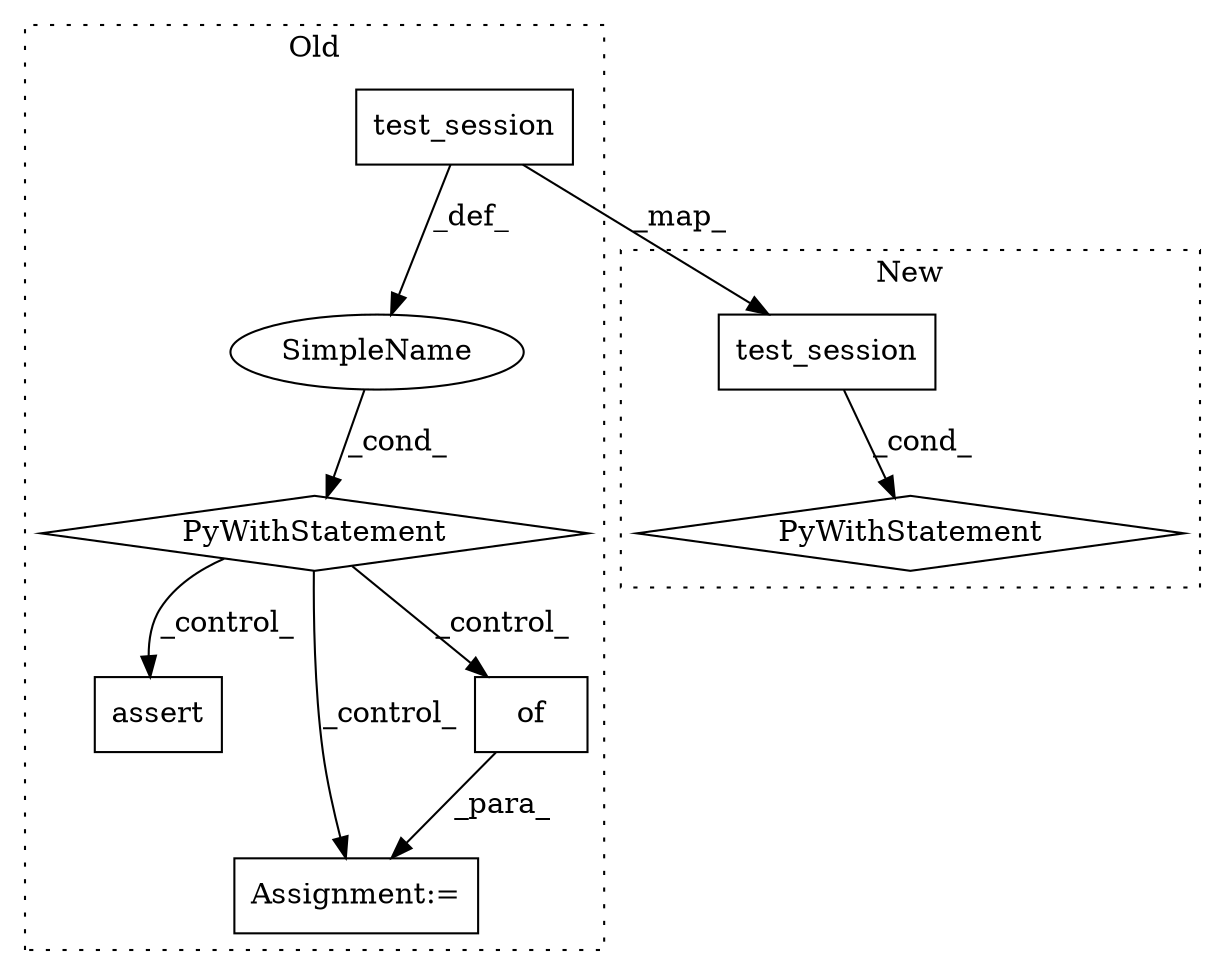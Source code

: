 digraph G {
subgraph cluster0 {
1 [label="test_session" a="32" s="778" l="14" shape="box"];
4 [label="PyWithStatement" a="104" s="763,792" l="10,2" shape="diamond"];
5 [label="assert" a="32" s="1246,1269" l="12,1" shape="box"];
6 [label="SimpleName" a="42" s="" l="" shape="ellipse"];
7 [label="Assignment:=" a="7" s="1058" l="1" shape="box"];
8 [label="of" a="32" s="1063,1121" l="3,1" shape="box"];
label = "Old";
style="dotted";
}
subgraph cluster1 {
2 [label="test_session" a="32" s="426" l="14" shape="box"];
3 [label="PyWithStatement" a="104" s="411,440" l="10,2" shape="diamond"];
label = "New";
style="dotted";
}
1 -> 2 [label="_map_"];
1 -> 6 [label="_def_"];
2 -> 3 [label="_cond_"];
4 -> 5 [label="_control_"];
4 -> 7 [label="_control_"];
4 -> 8 [label="_control_"];
6 -> 4 [label="_cond_"];
8 -> 7 [label="_para_"];
}